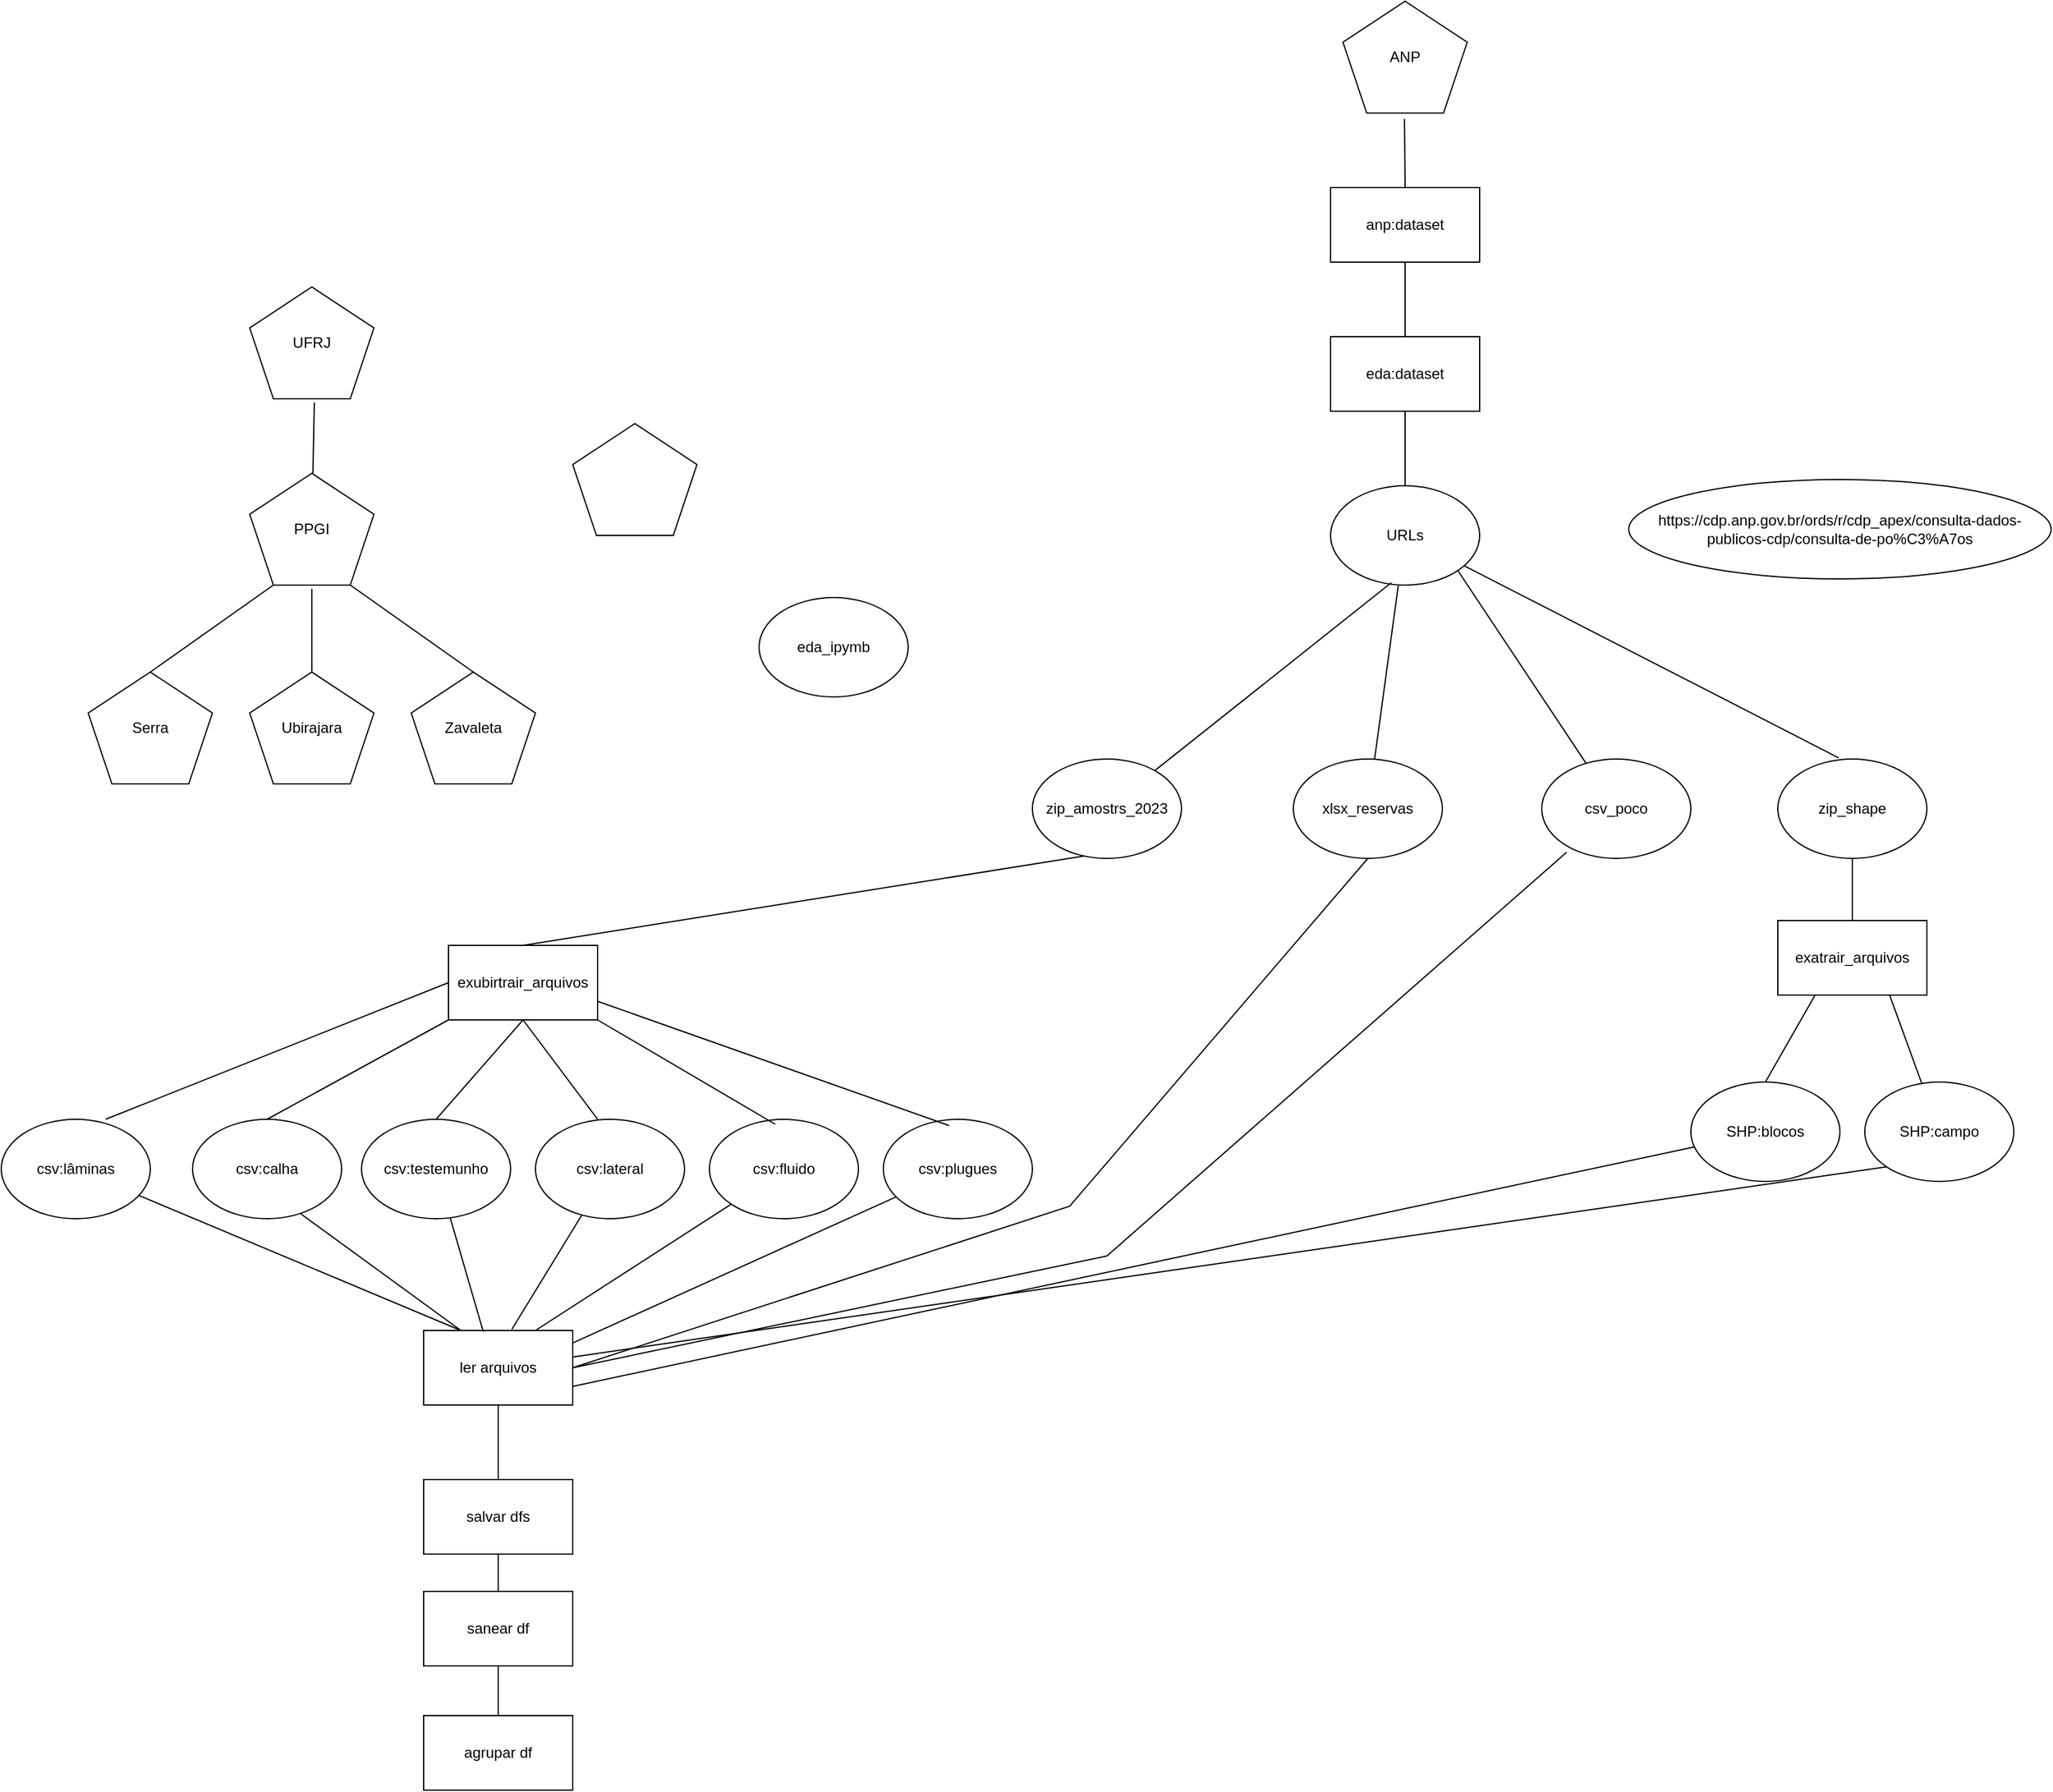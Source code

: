 <mxfile version="24.9.3">
  <diagram name="Página-1" id="9RzpRnPlgMhjM78U7mNT">
    <mxGraphModel dx="2627" dy="3054" grid="1" gridSize="10" guides="1" tooltips="1" connect="1" arrows="1" fold="1" page="1" pageScale="1" pageWidth="827" pageHeight="1169" math="0" shadow="0">
      <root>
        <mxCell id="0" />
        <mxCell id="1" parent="0" />
        <mxCell id="UkQbXRUqr05wz5BsYzOK-1" value="eda:dataset" style="rounded=0;whiteSpace=wrap;html=1;" parent="1" vertex="1">
          <mxGeometry x="910" y="210" width="120" height="60" as="geometry" />
        </mxCell>
        <mxCell id="UkQbXRUqr05wz5BsYzOK-2" value="exubirtrair_arquivos" style="rounded=0;whiteSpace=wrap;html=1;" parent="1" vertex="1">
          <mxGeometry x="200" y="700" width="120" height="60" as="geometry" />
        </mxCell>
        <mxCell id="UkQbXRUqr05wz5BsYzOK-3" value="agrupar df" style="rounded=0;whiteSpace=wrap;html=1;" parent="1" vertex="1">
          <mxGeometry x="180" y="1320" width="120" height="60" as="geometry" />
        </mxCell>
        <mxCell id="UkQbXRUqr05wz5BsYzOK-4" value="sanear df" style="rounded=0;whiteSpace=wrap;html=1;" parent="1" vertex="1">
          <mxGeometry x="180" y="1220" width="120" height="60" as="geometry" />
        </mxCell>
        <mxCell id="UkQbXRUqr05wz5BsYzOK-7" value="zip_amostrs_2023" style="ellipse;whiteSpace=wrap;html=1;" parent="1" vertex="1">
          <mxGeometry x="670" y="550" width="120" height="80" as="geometry" />
        </mxCell>
        <mxCell id="UkQbXRUqr05wz5BsYzOK-8" value="xlsx_reservas" style="ellipse;whiteSpace=wrap;html=1;" parent="1" vertex="1">
          <mxGeometry x="880" y="550" width="120" height="80" as="geometry" />
        </mxCell>
        <mxCell id="UkQbXRUqr05wz5BsYzOK-9" value="csv_poco" style="ellipse;whiteSpace=wrap;html=1;" parent="1" vertex="1">
          <mxGeometry x="1080" y="550" width="120" height="80" as="geometry" />
        </mxCell>
        <mxCell id="UkQbXRUqr05wz5BsYzOK-10" value="URLs" style="ellipse;whiteSpace=wrap;html=1;" parent="1" vertex="1">
          <mxGeometry x="910" y="330" width="120" height="80" as="geometry" />
        </mxCell>
        <mxCell id="UkQbXRUqr05wz5BsYzOK-11" value="Ubirajara" style="whiteSpace=wrap;html=1;shape=mxgraph.basic.pentagon" parent="1" vertex="1">
          <mxGeometry x="40" y="480" width="100" height="90" as="geometry" />
        </mxCell>
        <mxCell id="UkQbXRUqr05wz5BsYzOK-12" value="UFRJ" style="whiteSpace=wrap;html=1;shape=mxgraph.basic.pentagon" parent="1" vertex="1">
          <mxGeometry x="40" y="170" width="100" height="90" as="geometry" />
        </mxCell>
        <mxCell id="UkQbXRUqr05wz5BsYzOK-13" value="PPGI" style="whiteSpace=wrap;html=1;shape=mxgraph.basic.pentagon" parent="1" vertex="1">
          <mxGeometry x="40" y="320" width="100" height="90" as="geometry" />
        </mxCell>
        <mxCell id="UkQbXRUqr05wz5BsYzOK-14" value="ANP" style="whiteSpace=wrap;html=1;shape=mxgraph.basic.pentagon" parent="1" vertex="1">
          <mxGeometry x="920" y="-60" width="100" height="90" as="geometry" />
        </mxCell>
        <mxCell id="UkQbXRUqr05wz5BsYzOK-15" value="" style="endArrow=none;html=1;rounded=0;" parent="1" source="UkQbXRUqr05wz5BsYzOK-1" target="UkQbXRUqr05wz5BsYzOK-46" edge="1">
          <mxGeometry width="50" height="50" relative="1" as="geometry">
            <mxPoint x="270" y="180" as="sourcePoint" />
            <mxPoint x="440" y="470" as="targetPoint" />
          </mxGeometry>
        </mxCell>
        <mxCell id="UkQbXRUqr05wz5BsYzOK-16" value="" style="endArrow=none;html=1;rounded=0;exitX=0.52;exitY=1.033;exitDx=0;exitDy=0;exitPerimeter=0;" parent="1" source="UkQbXRUqr05wz5BsYzOK-12" target="UkQbXRUqr05wz5BsYzOK-13" edge="1">
          <mxGeometry width="50" height="50" relative="1" as="geometry">
            <mxPoint x="410" y="380" as="sourcePoint" />
            <mxPoint x="460" y="330" as="targetPoint" />
            <Array as="points" />
          </mxGeometry>
        </mxCell>
        <mxCell id="UkQbXRUqr05wz5BsYzOK-17" value="" style="endArrow=none;html=1;rounded=0;entryX=0.5;entryY=0;entryDx=0;entryDy=0;entryPerimeter=0;" parent="1" target="UkQbXRUqr05wz5BsYzOK-11" edge="1">
          <mxGeometry width="50" height="50" relative="1" as="geometry">
            <mxPoint x="90" y="413" as="sourcePoint" />
            <mxPoint x="460" y="330" as="targetPoint" />
          </mxGeometry>
        </mxCell>
        <mxCell id="UkQbXRUqr05wz5BsYzOK-18" value="" style="endArrow=none;html=1;rounded=0;" parent="1" source="UkQbXRUqr05wz5BsYzOK-1" target="UkQbXRUqr05wz5BsYzOK-10" edge="1">
          <mxGeometry width="50" height="50" relative="1" as="geometry">
            <mxPoint x="390" y="570" as="sourcePoint" />
            <mxPoint x="440" y="520" as="targetPoint" />
          </mxGeometry>
        </mxCell>
        <mxCell id="UkQbXRUqr05wz5BsYzOK-19" value="" style="endArrow=none;html=1;rounded=0;entryX=1;entryY=1;entryDx=0;entryDy=0;" parent="1" source="UkQbXRUqr05wz5BsYzOK-9" target="UkQbXRUqr05wz5BsYzOK-10" edge="1">
          <mxGeometry width="50" height="50" relative="1" as="geometry">
            <mxPoint x="740" y="700" as="sourcePoint" />
            <mxPoint x="990" y="420" as="targetPoint" />
          </mxGeometry>
        </mxCell>
        <mxCell id="UkQbXRUqr05wz5BsYzOK-20" value="" style="endArrow=none;html=1;rounded=0;" parent="1" source="UkQbXRUqr05wz5BsYzOK-8" target="UkQbXRUqr05wz5BsYzOK-10" edge="1">
          <mxGeometry width="50" height="50" relative="1" as="geometry">
            <mxPoint x="740" y="700" as="sourcePoint" />
            <mxPoint x="790" y="650" as="targetPoint" />
          </mxGeometry>
        </mxCell>
        <mxCell id="UkQbXRUqr05wz5BsYzOK-21" value="" style="endArrow=none;html=1;rounded=0;entryX=0.408;entryY=0.975;entryDx=0;entryDy=0;entryPerimeter=0;" parent="1" source="UkQbXRUqr05wz5BsYzOK-7" target="UkQbXRUqr05wz5BsYzOK-10" edge="1">
          <mxGeometry width="50" height="50" relative="1" as="geometry">
            <mxPoint x="740" y="700" as="sourcePoint" />
            <mxPoint x="790" y="650" as="targetPoint" />
          </mxGeometry>
        </mxCell>
        <mxCell id="UkQbXRUqr05wz5BsYzOK-22" value="zip_shape" style="ellipse;whiteSpace=wrap;html=1;" parent="1" vertex="1">
          <mxGeometry x="1270" y="550" width="120" height="80" as="geometry" />
        </mxCell>
        <mxCell id="UkQbXRUqr05wz5BsYzOK-23" value="" style="endArrow=none;html=1;rounded=0;exitX=0.408;exitY=-0.012;exitDx=0;exitDy=0;exitPerimeter=0;" parent="1" source="UkQbXRUqr05wz5BsYzOK-22" target="UkQbXRUqr05wz5BsYzOK-10" edge="1">
          <mxGeometry width="50" height="50" relative="1" as="geometry">
            <mxPoint x="740" y="700" as="sourcePoint" />
            <mxPoint x="790" y="650" as="targetPoint" />
          </mxGeometry>
        </mxCell>
        <mxCell id="UkQbXRUqr05wz5BsYzOK-24" value="Serra" style="whiteSpace=wrap;html=1;shape=mxgraph.basic.pentagon" parent="1" vertex="1">
          <mxGeometry x="-90" y="480" width="100" height="90" as="geometry" />
        </mxCell>
        <mxCell id="UkQbXRUqr05wz5BsYzOK-25" value="Zavaleta" style="whiteSpace=wrap;html=1;shape=mxgraph.basic.pentagon" parent="1" vertex="1">
          <mxGeometry x="170" y="480" width="100" height="90" as="geometry" />
        </mxCell>
        <mxCell id="UkQbXRUqr05wz5BsYzOK-26" value="" style="endArrow=none;html=1;rounded=0;entryX=0.19;entryY=1;entryDx=0;entryDy=0;entryPerimeter=0;exitX=0.5;exitY=0;exitDx=0;exitDy=0;exitPerimeter=0;" parent="1" source="UkQbXRUqr05wz5BsYzOK-24" target="UkQbXRUqr05wz5BsYzOK-13" edge="1">
          <mxGeometry width="50" height="50" relative="1" as="geometry">
            <mxPoint x="140" y="670" as="sourcePoint" />
            <mxPoint x="190" y="620" as="targetPoint" />
          </mxGeometry>
        </mxCell>
        <mxCell id="UkQbXRUqr05wz5BsYzOK-27" value="" style="endArrow=none;html=1;rounded=0;entryX=0.81;entryY=1;entryDx=0;entryDy=0;entryPerimeter=0;exitX=0.5;exitY=0;exitDx=0;exitDy=0;exitPerimeter=0;" parent="1" source="UkQbXRUqr05wz5BsYzOK-25" target="UkQbXRUqr05wz5BsYzOK-13" edge="1">
          <mxGeometry width="50" height="50" relative="1" as="geometry">
            <mxPoint x="140" y="670" as="sourcePoint" />
            <mxPoint x="190" y="620" as="targetPoint" />
          </mxGeometry>
        </mxCell>
        <mxCell id="UkQbXRUqr05wz5BsYzOK-28" value="eda_ipymb" style="ellipse;whiteSpace=wrap;html=1;" parent="1" vertex="1">
          <mxGeometry x="450" y="420" width="120" height="80" as="geometry" />
        </mxCell>
        <mxCell id="UkQbXRUqr05wz5BsYzOK-30" value="csv:fluido" style="ellipse;whiteSpace=wrap;html=1;" parent="1" vertex="1">
          <mxGeometry x="410" y="840" width="120" height="80" as="geometry" />
        </mxCell>
        <mxCell id="UkQbXRUqr05wz5BsYzOK-31" value="csv:lateral" style="ellipse;whiteSpace=wrap;html=1;" parent="1" vertex="1">
          <mxGeometry x="270" y="840" width="120" height="80" as="geometry" />
        </mxCell>
        <mxCell id="UkQbXRUqr05wz5BsYzOK-32" value="csv:testemunho" style="ellipse;whiteSpace=wrap;html=1;" parent="1" vertex="1">
          <mxGeometry x="130" y="840" width="120" height="80" as="geometry" />
        </mxCell>
        <mxCell id="UkQbXRUqr05wz5BsYzOK-33" value="csv:calha" style="ellipse;whiteSpace=wrap;html=1;" parent="1" vertex="1">
          <mxGeometry x="-6" y="840" width="120" height="80" as="geometry" />
        </mxCell>
        <mxCell id="UkQbXRUqr05wz5BsYzOK-35" value="" style="endArrow=none;html=1;rounded=0;entryX=0.5;entryY=1;entryDx=0;entryDy=0;exitX=0.417;exitY=0;exitDx=0;exitDy=0;exitPerimeter=0;" parent="1" source="UkQbXRUqr05wz5BsYzOK-31" target="UkQbXRUqr05wz5BsYzOK-2" edge="1">
          <mxGeometry width="50" height="50" relative="1" as="geometry">
            <mxPoint x="100" y="800" as="sourcePoint" />
            <mxPoint x="150" y="750" as="targetPoint" />
          </mxGeometry>
        </mxCell>
        <mxCell id="UkQbXRUqr05wz5BsYzOK-36" value="" style="endArrow=none;html=1;rounded=0;entryX=0;entryY=1;entryDx=0;entryDy=0;exitX=0.5;exitY=0;exitDx=0;exitDy=0;" parent="1" source="UkQbXRUqr05wz5BsYzOK-33" target="UkQbXRUqr05wz5BsYzOK-2" edge="1">
          <mxGeometry width="50" height="50" relative="1" as="geometry">
            <mxPoint x="100" y="800" as="sourcePoint" />
            <mxPoint x="150" y="750" as="targetPoint" />
          </mxGeometry>
        </mxCell>
        <mxCell id="UkQbXRUqr05wz5BsYzOK-37" value="" style="endArrow=none;html=1;rounded=0;entryX=0.5;entryY=1;entryDx=0;entryDy=0;exitX=0.5;exitY=0;exitDx=0;exitDy=0;" parent="1" source="UkQbXRUqr05wz5BsYzOK-32" target="UkQbXRUqr05wz5BsYzOK-2" edge="1">
          <mxGeometry width="50" height="50" relative="1" as="geometry">
            <mxPoint x="100" y="800" as="sourcePoint" />
            <mxPoint x="150" y="750" as="targetPoint" />
          </mxGeometry>
        </mxCell>
        <mxCell id="UkQbXRUqr05wz5BsYzOK-38" value="" style="endArrow=none;html=1;rounded=0;entryX=0.35;entryY=0.975;entryDx=0;entryDy=0;entryPerimeter=0;exitX=0.5;exitY=0;exitDx=0;exitDy=0;" parent="1" source="UkQbXRUqr05wz5BsYzOK-2" target="UkQbXRUqr05wz5BsYzOK-7" edge="1">
          <mxGeometry width="50" height="50" relative="1" as="geometry">
            <mxPoint x="520" y="770" as="sourcePoint" />
            <mxPoint x="570" y="720" as="targetPoint" />
          </mxGeometry>
        </mxCell>
        <mxCell id="UkQbXRUqr05wz5BsYzOK-39" value="" style="endArrow=none;html=1;rounded=0;entryX=1;entryY=1;entryDx=0;entryDy=0;exitX=0.442;exitY=0.05;exitDx=0;exitDy=0;exitPerimeter=0;" parent="1" source="UkQbXRUqr05wz5BsYzOK-30" target="UkQbXRUqr05wz5BsYzOK-2" edge="1">
          <mxGeometry width="50" height="50" relative="1" as="geometry">
            <mxPoint x="100" y="800" as="sourcePoint" />
            <mxPoint x="150" y="750" as="targetPoint" />
          </mxGeometry>
        </mxCell>
        <mxCell id="UkQbXRUqr05wz5BsYzOK-40" value="csv:lâminas" style="ellipse;whiteSpace=wrap;html=1;" parent="1" vertex="1">
          <mxGeometry x="-160" y="840" width="120" height="80" as="geometry" />
        </mxCell>
        <mxCell id="UkQbXRUqr05wz5BsYzOK-41" value="csv:plugues" style="ellipse;whiteSpace=wrap;html=1;" parent="1" vertex="1">
          <mxGeometry x="550" y="840" width="120" height="80" as="geometry" />
        </mxCell>
        <mxCell id="UkQbXRUqr05wz5BsYzOK-42" value="" style="endArrow=none;html=1;rounded=0;entryX=1;entryY=0.75;entryDx=0;entryDy=0;exitX=0.442;exitY=0.063;exitDx=0;exitDy=0;exitPerimeter=0;" parent="1" source="UkQbXRUqr05wz5BsYzOK-41" target="UkQbXRUqr05wz5BsYzOK-2" edge="1">
          <mxGeometry width="50" height="50" relative="1" as="geometry">
            <mxPoint x="100" y="800" as="sourcePoint" />
            <mxPoint x="150" y="750" as="targetPoint" />
          </mxGeometry>
        </mxCell>
        <mxCell id="UkQbXRUqr05wz5BsYzOK-43" value="" style="endArrow=none;html=1;rounded=0;exitX=0.7;exitY=0;exitDx=0;exitDy=0;exitPerimeter=0;entryX=0;entryY=0.5;entryDx=0;entryDy=0;" parent="1" source="UkQbXRUqr05wz5BsYzOK-40" target="UkQbXRUqr05wz5BsYzOK-2" edge="1">
          <mxGeometry width="50" height="50" relative="1" as="geometry">
            <mxPoint x="100" y="800" as="sourcePoint" />
            <mxPoint x="150" y="750" as="targetPoint" />
          </mxGeometry>
        </mxCell>
        <mxCell id="UkQbXRUqr05wz5BsYzOK-46" value="anp:dataset" style="rounded=0;whiteSpace=wrap;html=1;" parent="1" vertex="1">
          <mxGeometry x="910" y="90" width="120" height="60" as="geometry" />
        </mxCell>
        <mxCell id="UkQbXRUqr05wz5BsYzOK-47" value="salvar dfs" style="rounded=0;whiteSpace=wrap;html=1;" parent="1" vertex="1">
          <mxGeometry x="180" y="1130" width="120" height="60" as="geometry" />
        </mxCell>
        <mxCell id="UkQbXRUqr05wz5BsYzOK-48" value="ler arquivos" style="rounded=0;whiteSpace=wrap;html=1;" parent="1" vertex="1">
          <mxGeometry x="180" y="1010" width="120" height="60" as="geometry" />
        </mxCell>
        <mxCell id="UkQbXRUqr05wz5BsYzOK-49" value="" style="endArrow=none;html=1;rounded=0;entryX=0.495;entryY=1.053;entryDx=0;entryDy=0;entryPerimeter=0;exitX=0.5;exitY=0;exitDx=0;exitDy=0;" parent="1" source="UkQbXRUqr05wz5BsYzOK-46" target="UkQbXRUqr05wz5BsYzOK-14" edge="1">
          <mxGeometry width="50" height="50" relative="1" as="geometry">
            <mxPoint x="696" y="1240" as="sourcePoint" />
            <mxPoint x="746" y="1190" as="targetPoint" />
          </mxGeometry>
        </mxCell>
        <mxCell id="UkQbXRUqr05wz5BsYzOK-51" value="" style="endArrow=none;html=1;rounded=0;exitX=0.5;exitY=1;exitDx=0;exitDy=0;" parent="1" source="UkQbXRUqr05wz5BsYzOK-4" target="UkQbXRUqr05wz5BsYzOK-3" edge="1">
          <mxGeometry width="50" height="50" relative="1" as="geometry">
            <mxPoint x="696" y="1240" as="sourcePoint" />
            <mxPoint x="746" y="1190" as="targetPoint" />
          </mxGeometry>
        </mxCell>
        <mxCell id="UkQbXRUqr05wz5BsYzOK-52" value="" style="endArrow=none;html=1;rounded=0;" parent="1" source="UkQbXRUqr05wz5BsYzOK-4" target="UkQbXRUqr05wz5BsYzOK-47" edge="1">
          <mxGeometry width="50" height="50" relative="1" as="geometry">
            <mxPoint x="696" y="1240" as="sourcePoint" />
            <mxPoint x="746" y="1190" as="targetPoint" />
          </mxGeometry>
        </mxCell>
        <mxCell id="UkQbXRUqr05wz5BsYzOK-53" value="" style="endArrow=none;html=1;rounded=0;entryX=0.5;entryY=1;entryDx=0;entryDy=0;exitX=0.5;exitY=0;exitDx=0;exitDy=0;" parent="1" source="UkQbXRUqr05wz5BsYzOK-47" target="UkQbXRUqr05wz5BsYzOK-48" edge="1">
          <mxGeometry width="50" height="50" relative="1" as="geometry">
            <mxPoint x="696" y="1240" as="sourcePoint" />
            <mxPoint x="746" y="1190" as="targetPoint" />
          </mxGeometry>
        </mxCell>
        <mxCell id="UkQbXRUqr05wz5BsYzOK-54" value="" style="endArrow=none;html=1;rounded=0;entryX=0;entryY=1;entryDx=0;entryDy=0;" parent="1" source="UkQbXRUqr05wz5BsYzOK-48" target="UkQbXRUqr05wz5BsYzOK-69" edge="1">
          <mxGeometry width="50" height="50" relative="1" as="geometry">
            <mxPoint x="696" y="1240" as="sourcePoint" />
            <mxPoint x="746" y="1190" as="targetPoint" />
          </mxGeometry>
        </mxCell>
        <mxCell id="UkQbXRUqr05wz5BsYzOK-55" value="" style="endArrow=none;html=1;rounded=0;exitX=1;exitY=0.75;exitDx=0;exitDy=0;" parent="1" source="UkQbXRUqr05wz5BsYzOK-48" target="UkQbXRUqr05wz5BsYzOK-70" edge="1">
          <mxGeometry width="50" height="50" relative="1" as="geometry">
            <mxPoint x="696" y="1240" as="sourcePoint" />
            <mxPoint x="746" y="1190" as="targetPoint" />
          </mxGeometry>
        </mxCell>
        <mxCell id="UkQbXRUqr05wz5BsYzOK-56" value="" style="endArrow=none;html=1;rounded=0;entryX=0.75;entryY=1;entryDx=0;entryDy=0;" parent="1" source="UkQbXRUqr05wz5BsYzOK-69" target="UkQbXRUqr05wz5BsYzOK-68" edge="1">
          <mxGeometry width="50" height="50" relative="1" as="geometry">
            <mxPoint x="696" y="1240" as="sourcePoint" />
            <mxPoint x="746" y="1190" as="targetPoint" />
          </mxGeometry>
        </mxCell>
        <mxCell id="UkQbXRUqr05wz5BsYzOK-57" value="" style="endArrow=none;html=1;rounded=0;entryX=0.25;entryY=1;entryDx=0;entryDy=0;exitX=0.5;exitY=0;exitDx=0;exitDy=0;" parent="1" source="UkQbXRUqr05wz5BsYzOK-70" target="UkQbXRUqr05wz5BsYzOK-68" edge="1">
          <mxGeometry width="50" height="50" relative="1" as="geometry">
            <mxPoint x="696" y="1240" as="sourcePoint" />
            <mxPoint x="746" y="1190" as="targetPoint" />
          </mxGeometry>
        </mxCell>
        <mxCell id="UkQbXRUqr05wz5BsYzOK-58" value="" style="endArrow=none;html=1;rounded=0;" parent="1" source="UkQbXRUqr05wz5BsYzOK-68" target="UkQbXRUqr05wz5BsYzOK-22" edge="1">
          <mxGeometry width="50" height="50" relative="1" as="geometry">
            <mxPoint x="696" y="1240" as="sourcePoint" />
            <mxPoint x="746" y="1190" as="targetPoint" />
          </mxGeometry>
        </mxCell>
        <mxCell id="UkQbXRUqr05wz5BsYzOK-59" value="" style="endArrow=none;html=1;rounded=0;entryX=0.167;entryY=0.938;entryDx=0;entryDy=0;entryPerimeter=0;exitX=1;exitY=0.5;exitDx=0;exitDy=0;" parent="1" source="UkQbXRUqr05wz5BsYzOK-48" target="UkQbXRUqr05wz5BsYzOK-9" edge="1">
          <mxGeometry width="50" height="50" relative="1" as="geometry">
            <mxPoint x="130" y="1140" as="sourcePoint" />
            <mxPoint x="180" y="1090" as="targetPoint" />
            <Array as="points">
              <mxPoint x="730" y="950" />
            </Array>
          </mxGeometry>
        </mxCell>
        <mxCell id="UkQbXRUqr05wz5BsYzOK-60" value="" style="endArrow=none;html=1;rounded=0;entryX=0.5;entryY=1;entryDx=0;entryDy=0;exitX=1;exitY=0.5;exitDx=0;exitDy=0;" parent="1" source="UkQbXRUqr05wz5BsYzOK-48" target="UkQbXRUqr05wz5BsYzOK-8" edge="1">
          <mxGeometry width="50" height="50" relative="1" as="geometry">
            <mxPoint x="130" y="1140" as="sourcePoint" />
            <mxPoint x="180" y="1090" as="targetPoint" />
            <Array as="points">
              <mxPoint x="700" y="910" />
            </Array>
          </mxGeometry>
        </mxCell>
        <mxCell id="UkQbXRUqr05wz5BsYzOK-61" value="" style="endArrow=none;html=1;rounded=0;exitX=1;exitY=0.167;exitDx=0;exitDy=0;exitPerimeter=0;" parent="1" source="UkQbXRUqr05wz5BsYzOK-48" target="UkQbXRUqr05wz5BsYzOK-41" edge="1">
          <mxGeometry width="50" height="50" relative="1" as="geometry">
            <mxPoint x="40" y="1120" as="sourcePoint" />
            <mxPoint x="90" y="1070" as="targetPoint" />
          </mxGeometry>
        </mxCell>
        <mxCell id="UkQbXRUqr05wz5BsYzOK-62" value="" style="endArrow=none;html=1;rounded=0;entryX=0;entryY=1;entryDx=0;entryDy=0;" parent="1" target="UkQbXRUqr05wz5BsYzOK-30" edge="1">
          <mxGeometry width="50" height="50" relative="1" as="geometry">
            <mxPoint x="270" y="1010" as="sourcePoint" />
            <mxPoint x="90" y="1070" as="targetPoint" />
          </mxGeometry>
        </mxCell>
        <mxCell id="UkQbXRUqr05wz5BsYzOK-63" value="" style="endArrow=none;html=1;rounded=0;entryX=0.592;entryY=-0.017;entryDx=0;entryDy=0;entryPerimeter=0;" parent="1" source="UkQbXRUqr05wz5BsYzOK-31" target="UkQbXRUqr05wz5BsYzOK-48" edge="1">
          <mxGeometry width="50" height="50" relative="1" as="geometry">
            <mxPoint x="40" y="1120" as="sourcePoint" />
            <mxPoint x="250" y="1020" as="targetPoint" />
          </mxGeometry>
        </mxCell>
        <mxCell id="UkQbXRUqr05wz5BsYzOK-64" value="" style="endArrow=none;html=1;rounded=0;exitX=0.4;exitY=0.017;exitDx=0;exitDy=0;exitPerimeter=0;" parent="1" source="UkQbXRUqr05wz5BsYzOK-48" target="UkQbXRUqr05wz5BsYzOK-32" edge="1">
          <mxGeometry width="50" height="50" relative="1" as="geometry">
            <mxPoint x="40" y="1120" as="sourcePoint" />
            <mxPoint x="90" y="1070" as="targetPoint" />
          </mxGeometry>
        </mxCell>
        <mxCell id="UkQbXRUqr05wz5BsYzOK-65" value="" style="endArrow=none;html=1;rounded=0;entryX=0.725;entryY=0.95;entryDx=0;entryDy=0;entryPerimeter=0;" parent="1" target="UkQbXRUqr05wz5BsYzOK-33" edge="1">
          <mxGeometry width="50" height="50" relative="1" as="geometry">
            <mxPoint x="210" y="1010" as="sourcePoint" />
            <mxPoint x="90" y="1070" as="targetPoint" />
          </mxGeometry>
        </mxCell>
        <mxCell id="UkQbXRUqr05wz5BsYzOK-66" value="" style="endArrow=none;html=1;rounded=0;exitX=0.25;exitY=0;exitDx=0;exitDy=0;" parent="1" source="UkQbXRUqr05wz5BsYzOK-48" target="UkQbXRUqr05wz5BsYzOK-40" edge="1">
          <mxGeometry width="50" height="50" relative="1" as="geometry">
            <mxPoint x="40" y="1120" as="sourcePoint" />
            <mxPoint x="90" y="1070" as="targetPoint" />
          </mxGeometry>
        </mxCell>
        <mxCell id="UkQbXRUqr05wz5BsYzOK-68" value="exatrair_arquivos" style="rounded=0;whiteSpace=wrap;html=1;" parent="1" vertex="1">
          <mxGeometry x="1270" y="680" width="120" height="60" as="geometry" />
        </mxCell>
        <mxCell id="UkQbXRUqr05wz5BsYzOK-69" value="SHP:campo" style="ellipse;whiteSpace=wrap;html=1;" parent="1" vertex="1">
          <mxGeometry x="1340" y="810" width="120" height="80" as="geometry" />
        </mxCell>
        <mxCell id="UkQbXRUqr05wz5BsYzOK-70" value="SHP:blocos" style="ellipse;whiteSpace=wrap;html=1;" parent="1" vertex="1">
          <mxGeometry x="1200" y="810" width="120" height="80" as="geometry" />
        </mxCell>
        <mxCell id="UkQbXRUqr05wz5BsYzOK-71" value="https://cdp.anp.gov.br/ords/r/cdp_apex/consulta-dados-publicos-cdp/consulta-de-po%C3%A7os" style="ellipse;whiteSpace=wrap;html=1;" parent="1" vertex="1">
          <mxGeometry x="1150" y="325" width="340" height="80" as="geometry" />
        </mxCell>
        <mxCell id="r2AToJ63bx3qJbqb7BlM-1" value="" style="whiteSpace=wrap;html=1;shape=mxgraph.basic.pentagon" vertex="1" parent="1">
          <mxGeometry x="300" y="280" width="100" height="90" as="geometry" />
        </mxCell>
      </root>
    </mxGraphModel>
  </diagram>
</mxfile>
